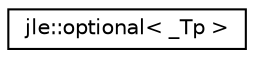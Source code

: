 digraph "Graphical Class Hierarchy"
{
  edge [fontname="Helvetica",fontsize="10",labelfontname="Helvetica",labelfontsize="10"];
  node [fontname="Helvetica",fontsize="10",shape=record];
  rankdir="LR";
  Node1 [label="jle::optional\< _Tp \>",height=0.2,width=0.4,color="black", fillcolor="white", style="filled",URL="$classjle_1_1optional.html",tooltip="Class template for optional values. "];
}
